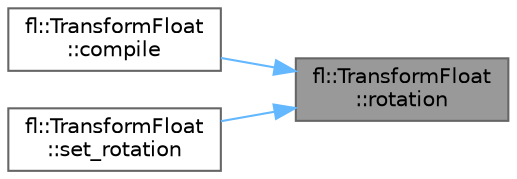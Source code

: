 digraph "fl::TransformFloat::rotation"
{
 // INTERACTIVE_SVG=YES
 // LATEX_PDF_SIZE
  bgcolor="transparent";
  edge [fontname=Helvetica,fontsize=10,labelfontname=Helvetica,labelfontsize=10];
  node [fontname=Helvetica,fontsize=10,shape=box,height=0.2,width=0.4];
  rankdir="RL";
  Node1 [id="Node000001",label="fl::TransformFloat\l::rotation",height=0.2,width=0.4,color="gray40", fillcolor="grey60", style="filled", fontcolor="black",tooltip=" "];
  Node1 -> Node2 [id="edge1_Node000001_Node000002",dir="back",color="steelblue1",style="solid",tooltip=" "];
  Node2 [id="Node000002",label="fl::TransformFloat\l::compile",height=0.2,width=0.4,color="grey40", fillcolor="white", style="filled",URL="$d9/dd3/structfl_1_1_transform_float_ac9e5e8024118ce810c1f1e37acb1649e.html#ac9e5e8024118ce810c1f1e37acb1649e",tooltip=" "];
  Node1 -> Node3 [id="edge2_Node000001_Node000003",dir="back",color="steelblue1",style="solid",tooltip=" "];
  Node3 [id="Node000003",label="fl::TransformFloat\l::set_rotation",height=0.2,width=0.4,color="grey40", fillcolor="white", style="filled",URL="$d9/dd3/structfl_1_1_transform_float_a4a231b5bc0c8e9f9a034e3ff70bbb842.html#a4a231b5bc0c8e9f9a034e3ff70bbb842",tooltip=" "];
}
